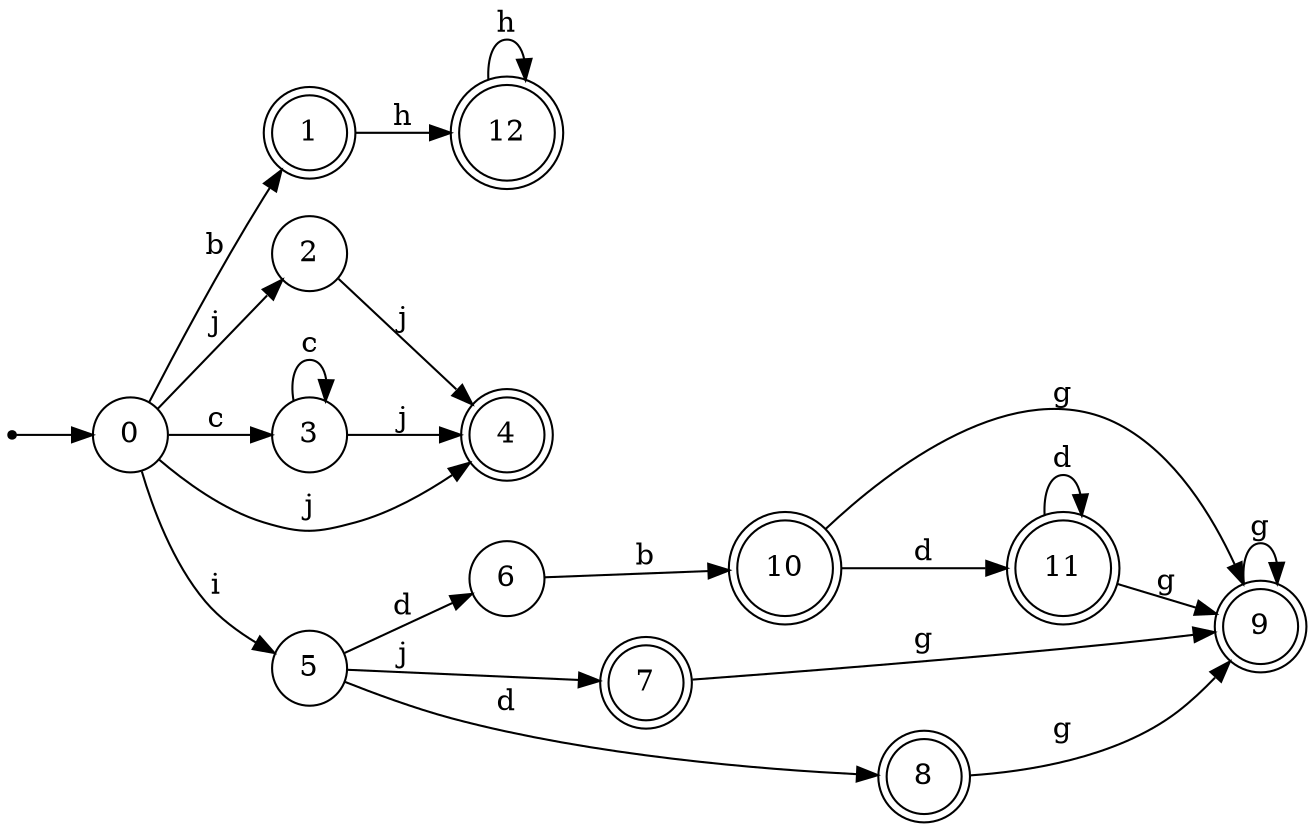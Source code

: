 digraph finite_state_machine {
rankdir=LR;
size="20,20";
node [shape = point]; "dummy0"
node [shape = circle]; "0";
"dummy0" -> "0";
node [shape = doublecircle]; "1";node [shape = circle]; "2";
node [shape = circle]; "3";
node [shape = doublecircle]; "4";node [shape = circle]; "5";
node [shape = circle]; "6";
node [shape = doublecircle]; "7";node [shape = doublecircle]; "8";node [shape = doublecircle]; "9";node [shape = doublecircle]; "10";node [shape = doublecircle]; "11";node [shape = doublecircle]; "12";"0" -> "1" [label = "b"];
 "0" -> "2" [label = "j"];
 "0" -> "4" [label = "j"];
 "0" -> "3" [label = "c"];
 "0" -> "5" [label = "i"];
 "5" -> "8" [label = "d"];
 "5" -> "6" [label = "d"];
 "5" -> "7" [label = "j"];
 "8" -> "9" [label = "g"];
 "9" -> "9" [label = "g"];
 "7" -> "9" [label = "g"];
 "6" -> "10" [label = "b"];
 "10" -> "11" [label = "d"];
 "10" -> "9" [label = "g"];
 "11" -> "11" [label = "d"];
 "11" -> "9" [label = "g"];
 "3" -> "3" [label = "c"];
 "3" -> "4" [label = "j"];
 "2" -> "4" [label = "j"];
 "1" -> "12" [label = "h"];
 "12" -> "12" [label = "h"];
 }
